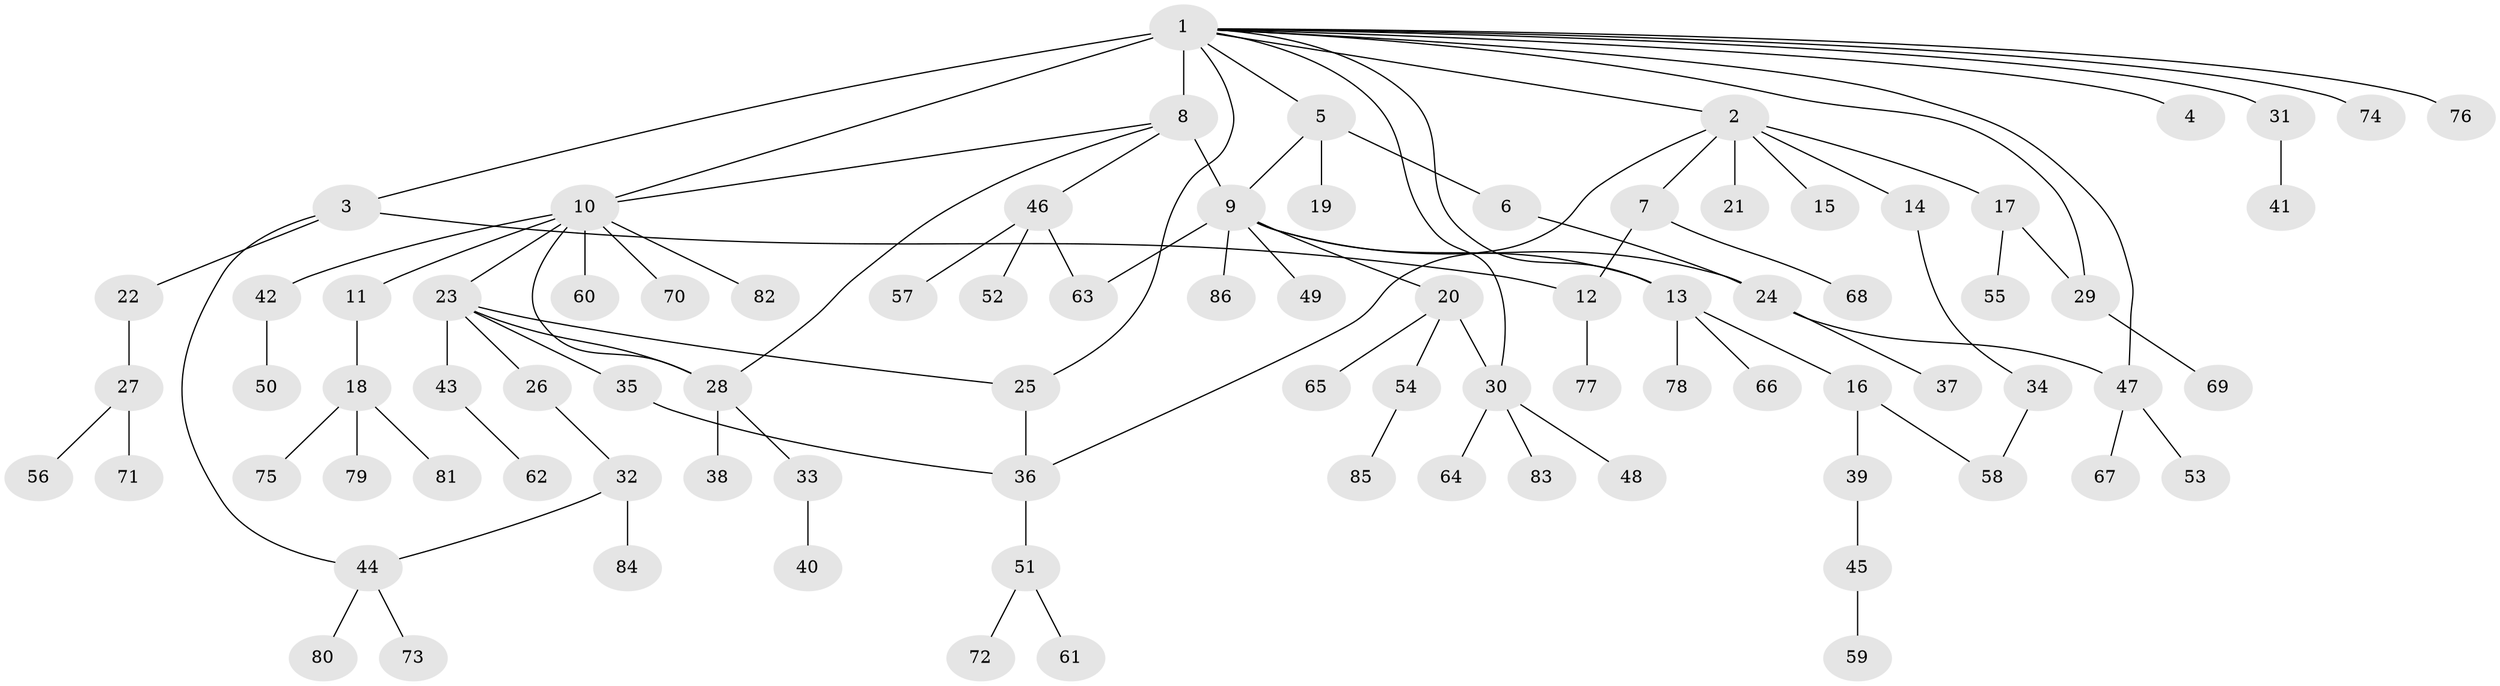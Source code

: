 // original degree distribution, {28: 0.006993006993006993, 8: 0.006993006993006993, 5: 0.06293706293706294, 2: 0.13286713286713286, 3: 0.07692307692307693, 1: 0.6083916083916084, 4: 0.06293706293706294, 11: 0.006993006993006993, 10: 0.006993006993006993, 7: 0.013986013986013986, 6: 0.013986013986013986}
// Generated by graph-tools (version 1.1) at 2025/50/03/04/25 22:50:32]
// undirected, 86 vertices, 101 edges
graph export_dot {
  node [color=gray90,style=filled];
  1;
  2;
  3;
  4;
  5;
  6;
  7;
  8;
  9;
  10;
  11;
  12;
  13;
  14;
  15;
  16;
  17;
  18;
  19;
  20;
  21;
  22;
  23;
  24;
  25;
  26;
  27;
  28;
  29;
  30;
  31;
  32;
  33;
  34;
  35;
  36;
  37;
  38;
  39;
  40;
  41;
  42;
  43;
  44;
  45;
  46;
  47;
  48;
  49;
  50;
  51;
  52;
  53;
  54;
  55;
  56;
  57;
  58;
  59;
  60;
  61;
  62;
  63;
  64;
  65;
  66;
  67;
  68;
  69;
  70;
  71;
  72;
  73;
  74;
  75;
  76;
  77;
  78;
  79;
  80;
  81;
  82;
  83;
  84;
  85;
  86;
  1 -- 2 [weight=1.0];
  1 -- 3 [weight=1.0];
  1 -- 4 [weight=1.0];
  1 -- 5 [weight=1.0];
  1 -- 8 [weight=13.0];
  1 -- 10 [weight=1.0];
  1 -- 13 [weight=1.0];
  1 -- 25 [weight=1.0];
  1 -- 29 [weight=1.0];
  1 -- 30 [weight=1.0];
  1 -- 31 [weight=1.0];
  1 -- 47 [weight=1.0];
  1 -- 74 [weight=1.0];
  1 -- 76 [weight=1.0];
  2 -- 7 [weight=1.0];
  2 -- 14 [weight=1.0];
  2 -- 15 [weight=1.0];
  2 -- 17 [weight=1.0];
  2 -- 21 [weight=1.0];
  2 -- 36 [weight=1.0];
  3 -- 12 [weight=1.0];
  3 -- 22 [weight=1.0];
  3 -- 44 [weight=1.0];
  5 -- 6 [weight=1.0];
  5 -- 9 [weight=1.0];
  5 -- 19 [weight=1.0];
  6 -- 24 [weight=1.0];
  7 -- 12 [weight=1.0];
  7 -- 68 [weight=1.0];
  8 -- 9 [weight=1.0];
  8 -- 10 [weight=1.0];
  8 -- 28 [weight=1.0];
  8 -- 46 [weight=1.0];
  9 -- 13 [weight=1.0];
  9 -- 20 [weight=1.0];
  9 -- 24 [weight=1.0];
  9 -- 49 [weight=1.0];
  9 -- 63 [weight=2.0];
  9 -- 86 [weight=1.0];
  10 -- 11 [weight=1.0];
  10 -- 23 [weight=1.0];
  10 -- 28 [weight=1.0];
  10 -- 42 [weight=1.0];
  10 -- 60 [weight=1.0];
  10 -- 70 [weight=1.0];
  10 -- 82 [weight=1.0];
  11 -- 18 [weight=1.0];
  12 -- 77 [weight=1.0];
  13 -- 16 [weight=1.0];
  13 -- 66 [weight=1.0];
  13 -- 78 [weight=1.0];
  14 -- 34 [weight=1.0];
  16 -- 39 [weight=1.0];
  16 -- 58 [weight=1.0];
  17 -- 29 [weight=1.0];
  17 -- 55 [weight=1.0];
  18 -- 75 [weight=1.0];
  18 -- 79 [weight=1.0];
  18 -- 81 [weight=1.0];
  20 -- 30 [weight=1.0];
  20 -- 54 [weight=1.0];
  20 -- 65 [weight=1.0];
  22 -- 27 [weight=1.0];
  23 -- 25 [weight=1.0];
  23 -- 26 [weight=1.0];
  23 -- 28 [weight=1.0];
  23 -- 35 [weight=1.0];
  23 -- 43 [weight=1.0];
  24 -- 37 [weight=1.0];
  24 -- 47 [weight=1.0];
  25 -- 36 [weight=1.0];
  26 -- 32 [weight=1.0];
  27 -- 56 [weight=1.0];
  27 -- 71 [weight=1.0];
  28 -- 33 [weight=1.0];
  28 -- 38 [weight=1.0];
  29 -- 69 [weight=1.0];
  30 -- 48 [weight=1.0];
  30 -- 64 [weight=1.0];
  30 -- 83 [weight=1.0];
  31 -- 41 [weight=1.0];
  32 -- 44 [weight=1.0];
  32 -- 84 [weight=1.0];
  33 -- 40 [weight=1.0];
  34 -- 58 [weight=1.0];
  35 -- 36 [weight=1.0];
  36 -- 51 [weight=1.0];
  39 -- 45 [weight=1.0];
  42 -- 50 [weight=1.0];
  43 -- 62 [weight=1.0];
  44 -- 73 [weight=1.0];
  44 -- 80 [weight=1.0];
  45 -- 59 [weight=2.0];
  46 -- 52 [weight=1.0];
  46 -- 57 [weight=1.0];
  46 -- 63 [weight=1.0];
  47 -- 53 [weight=1.0];
  47 -- 67 [weight=1.0];
  51 -- 61 [weight=1.0];
  51 -- 72 [weight=1.0];
  54 -- 85 [weight=1.0];
}
